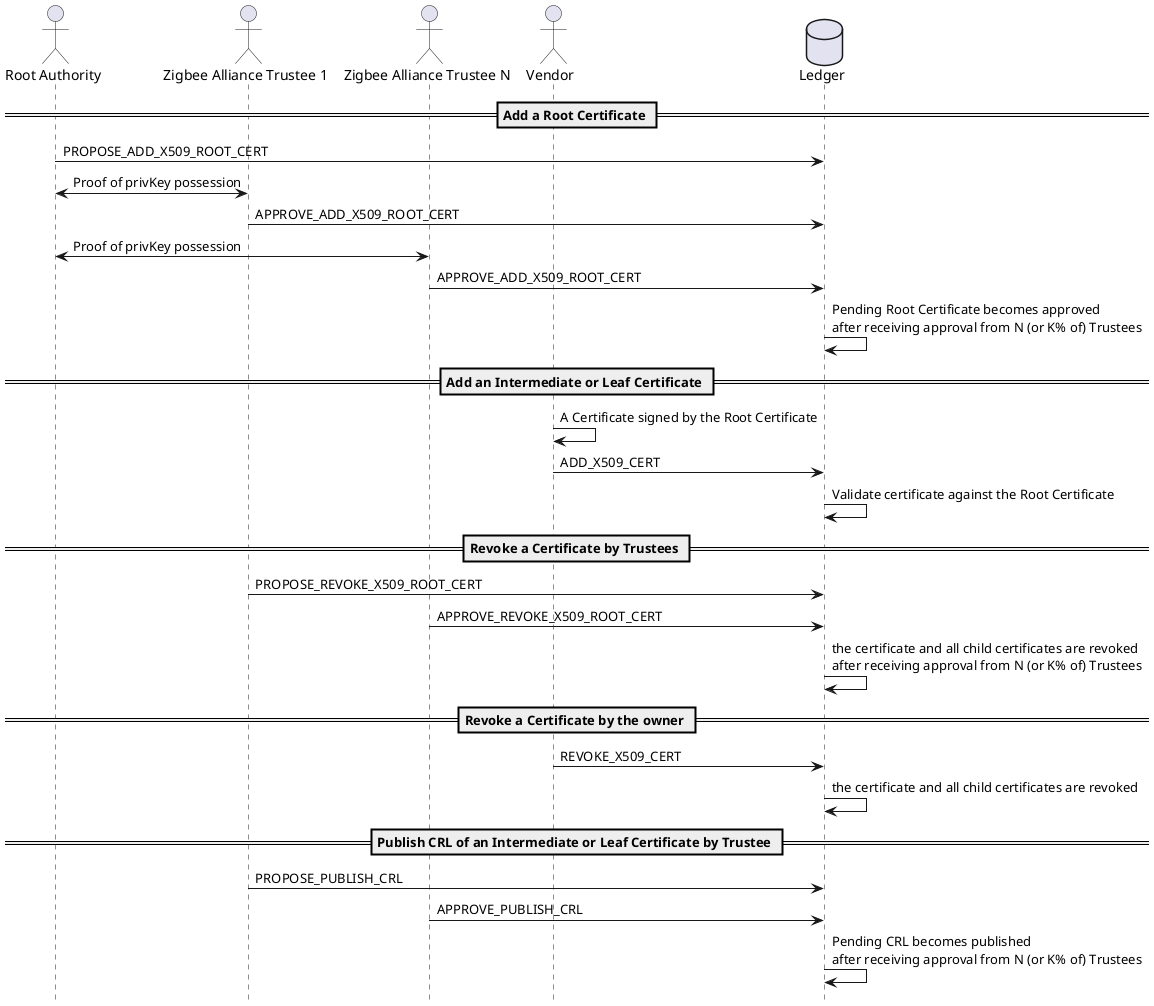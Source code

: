 @startuml
!pragma teoz true
hide footbox

actor "Root Authority" as RA
actor "Zigbee Alliance Trustee 1" as T1
actor "Zigbee Alliance Trustee N" as TN
actor Vendor as V

database Ledger as L

== Add a Root Certificate ==
RA -> L: PROPOSE_ADD_X509_ROOT_CERT
RA <-> T1: Proof of privKey possession
T1 -> L: APPROVE_ADD_X509_ROOT_CERT

RA <-> TN: Proof of privKey possession
TN -> L: APPROVE_ADD_X509_ROOT_CERT

L -> L: Pending Root Certificate becomes approved\nafter receiving approval from N (or K% of) Trustees

== Add an Intermediate or Leaf Certificate ==

V -> V: A Certificate signed by the Root Certificate
V -> L: ADD_X509_CERT
L -> L: Validate certificate against the Root Certificate

== Revoke a Certificate by Trustees ==
T1 -> L: PROPOSE_REVOKE_X509_ROOT_CERT
TN -> L: APPROVE_REVOKE_X509_ROOT_CERT
L -> L:the certificate and all child certificates are revoked\nafter receiving approval from N (or K% of) Trustees

== Revoke a Certificate by the owner ==
V -> L: REVOKE_X509_CERT
L -> L: the certificate and all child certificates are revoked

== Publish CRL of an Intermediate or Leaf Certificate by Trustee ==
T1 -> L: PROPOSE_PUBLISH_CRL
TN -> L: APPROVE_PUBLISH_CRL
L -> L: Pending CRL becomes published\nafter receiving approval from N (or K% of) Trustees

@enduml
